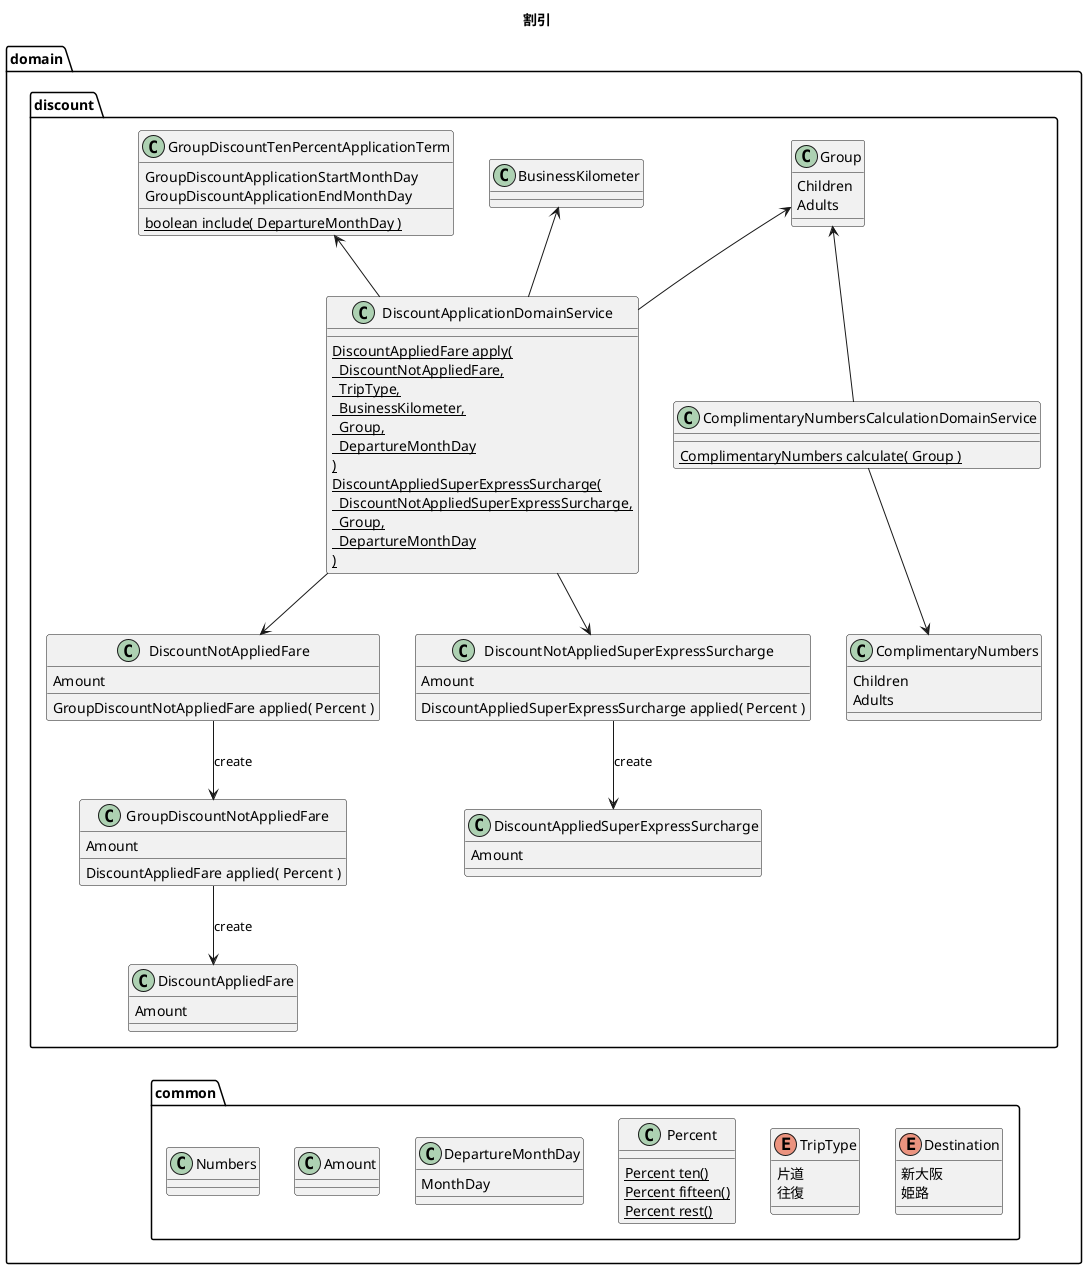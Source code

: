@startuml

title 割引

namespace domain {
    namespace discount {
        class DiscountNotAppliedFare {
            Amount
            GroupDiscountNotAppliedFare applied( Percent )
        }
        class BusinessKilometer {}
        class Group {
            Children
            Adults
        }
        class DiscountNotAppliedSuperExpressSurcharge {
            Amount
            DiscountAppliedSuperExpressSurcharge applied( Percent )
        }
        class DiscountApplicationDomainService {
            {static} DiscountAppliedFare apply(\n  DiscountNotAppliedFare,\n  TripType,\n  BusinessKilometer,\n  Group,\n  DepartureMonthDay\n)
            {static} DiscountAppliedSuperExpressSurcharge(\n  DiscountNotAppliedSuperExpressSurcharge,\n  Group,\n  DepartureMonthDay\n)
        }
        class GroupDiscountTenPercentApplicationTerm {
            GroupDiscountApplicationStartMonthDay
            GroupDiscountApplicationEndMonthDay
            {static} boolean include( DepartureMonthDay )
        }
        class GroupDiscountNotAppliedFare {
            Amount
            DiscountAppliedFare applied( Percent )
        }
        class DiscountAppliedFare {
            Amount
        }
        class DiscountAppliedSuperExpressSurcharge {
            Amount
        }
        class ComplimentaryNumbersCalculationDomainService {
            {static} ComplimentaryNumbers calculate( Group )
        }
        class ComplimentaryNumbers {
            Children
            Adults
        }

        DiscountApplicationDomainService -u-> GroupDiscountTenPercentApplicationTerm
        DiscountApplicationDomainService -d-> DiscountNotAppliedFare
        DiscountApplicationDomainService -d-> DiscountNotAppliedSuperExpressSurcharge
        DiscountApplicationDomainService -u-> BusinessKilometer
        DiscountApplicationDomainService -u-> Group
        ComplimentaryNumbersCalculationDomainService -u-> Group

        DiscountNotAppliedFare -d-> GroupDiscountNotAppliedFare: create
        GroupDiscountNotAppliedFare -d-> DiscountAppliedFare: create

        DiscountNotAppliedSuperExpressSurcharge -d-> DiscountAppliedSuperExpressSurcharge: create

        ComplimentaryNumbersCalculationDomainService -d-> ComplimentaryNumbers
    }

    namespace common {
        class Amount {}
        class Numbers {}
        class Percent {
            {static} Percent ten()
            {static} Percent fifteen()
            {static} Percent rest()
        }
        enum Destination {
            新大阪
            姫路
        }
        enum TripType {
            片道
            往復
        }
        class DepartureMonthDay {
            MonthDay
        }

        Numbers -[hidden]r- Amount
        Amount -[hidden]r- DepartureMonthDay
        DepartureMonthDay -[hidden]r- Percent
        Percent -[hidden]r- TripType
        TripType -[hidden]r- Destination
    }

    domain.discount.DiscountAppliedFare -[hidden]d- domain.common.Numbers
}

@enduml